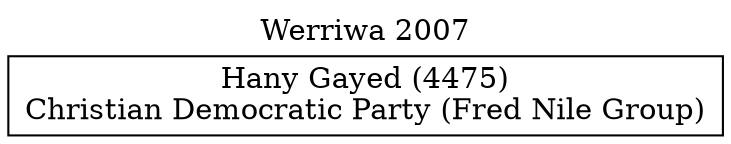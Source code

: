 // House preference flow
digraph "Hany Gayed (4475)_Werriwa_2007" {
	graph [label="Werriwa 2007" labelloc=t mclimit=10]
	node [shape=box]
	"Hany Gayed (4475)" [label="Hany Gayed (4475)
Christian Democratic Party (Fred Nile Group)"]
}
